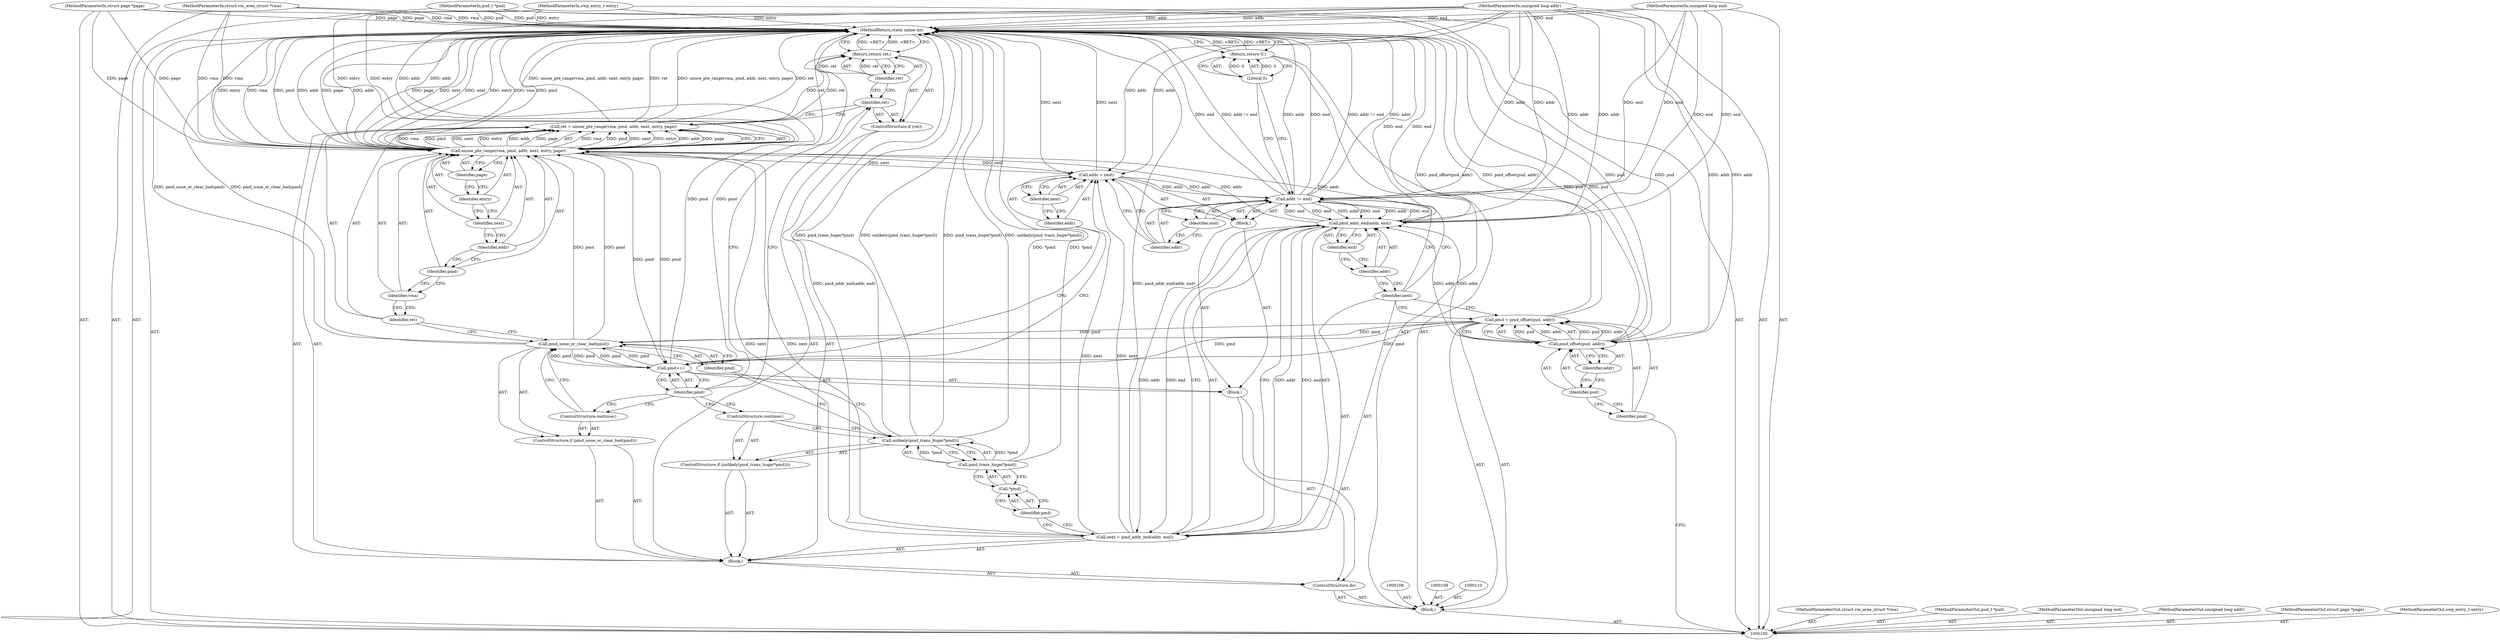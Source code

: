 digraph "1_linux_4a1d704194a441bf83c636004a479e01360ec850_10" {
"1000158" [label="(MethodReturn,static inline int)"];
"1000101" [label="(MethodParameterIn,struct vm_area_struct *vma)"];
"1000219" [label="(MethodParameterOut,struct vm_area_struct *vma)"];
"1000102" [label="(MethodParameterIn,pud_t *pud)"];
"1000220" [label="(MethodParameterOut,pud_t *pud)"];
"1000116" [label="(ControlStructure,do)"];
"1000117" [label="(Block,)"];
"1000120" [label="(Call,pmd_addr_end(addr, end))"];
"1000121" [label="(Identifier,addr)"];
"1000122" [label="(Identifier,end)"];
"1000118" [label="(Call,next = pmd_addr_end(addr, end))"];
"1000119" [label="(Identifier,next)"];
"1000125" [label="(Call,pmd_trans_huge(*pmd))"];
"1000123" [label="(ControlStructure,if (unlikely(pmd_trans_huge(*pmd))))"];
"1000126" [label="(Call,*pmd)"];
"1000127" [label="(Identifier,pmd)"];
"1000124" [label="(Call,unlikely(pmd_trans_huge(*pmd)))"];
"1000128" [label="(ControlStructure,continue;)"];
"1000129" [label="(ControlStructure,if (pmd_none_or_clear_bad(pmd)))"];
"1000131" [label="(Identifier,pmd)"];
"1000130" [label="(Call,pmd_none_or_clear_bad(pmd))"];
"1000132" [label="(ControlStructure,continue;)"];
"1000136" [label="(Identifier,vma)"];
"1000133" [label="(Call,ret = unuse_pte_range(vma, pmd, addr, next, entry, page))"];
"1000134" [label="(Identifier,ret)"];
"1000137" [label="(Identifier,pmd)"];
"1000138" [label="(Identifier,addr)"];
"1000139" [label="(Identifier,next)"];
"1000140" [label="(Identifier,entry)"];
"1000141" [label="(Identifier,page)"];
"1000135" [label="(Call,unuse_pte_range(vma, pmd, addr, next, entry, page))"];
"1000142" [label="(ControlStructure,if (ret))"];
"1000143" [label="(Identifier,ret)"];
"1000145" [label="(Identifier,ret)"];
"1000144" [label="(Return,return ret;)"];
"1000146" [label="(Block,)"];
"1000147" [label="(Call,pmd++)"];
"1000148" [label="(Identifier,pmd)"];
"1000149" [label="(Block,)"];
"1000150" [label="(Call,addr = next)"];
"1000151" [label="(Identifier,addr)"];
"1000152" [label="(Identifier,next)"];
"1000153" [label="(Call,addr != end)"];
"1000154" [label="(Identifier,addr)"];
"1000155" [label="(Identifier,end)"];
"1000104" [label="(MethodParameterIn,unsigned long end)"];
"1000222" [label="(MethodParameterOut,unsigned long end)"];
"1000103" [label="(MethodParameterIn,unsigned long addr)"];
"1000221" [label="(MethodParameterOut,unsigned long addr)"];
"1000156" [label="(Return,return 0;)"];
"1000157" [label="(Literal,0)"];
"1000106" [label="(MethodParameterIn,struct page *page)"];
"1000224" [label="(MethodParameterOut,struct page *page)"];
"1000105" [label="(MethodParameterIn,swp_entry_t entry)"];
"1000223" [label="(MethodParameterOut,swp_entry_t entry)"];
"1000107" [label="(Block,)"];
"1000114" [label="(Identifier,pud)"];
"1000111" [label="(Call,pmd = pmd_offset(pud, addr))"];
"1000112" [label="(Identifier,pmd)"];
"1000115" [label="(Identifier,addr)"];
"1000113" [label="(Call,pmd_offset(pud, addr))"];
"1000158" -> "1000100"  [label="AST: "];
"1000158" -> "1000144"  [label="CFG: "];
"1000158" -> "1000156"  [label="CFG: "];
"1000144" -> "1000158"  [label="DDG: <RET>"];
"1000124" -> "1000158"  [label="DDG: pmd_trans_huge(*pmd)"];
"1000124" -> "1000158"  [label="DDG: unlikely(pmd_trans_huge(*pmd))"];
"1000104" -> "1000158"  [label="DDG: end"];
"1000105" -> "1000158"  [label="DDG: entry"];
"1000113" -> "1000158"  [label="DDG: pud"];
"1000147" -> "1000158"  [label="DDG: pmd"];
"1000153" -> "1000158"  [label="DDG: addr != end"];
"1000153" -> "1000158"  [label="DDG: addr"];
"1000153" -> "1000158"  [label="DDG: end"];
"1000135" -> "1000158"  [label="DDG: addr"];
"1000135" -> "1000158"  [label="DDG: page"];
"1000135" -> "1000158"  [label="DDG: next"];
"1000135" -> "1000158"  [label="DDG: entry"];
"1000135" -> "1000158"  [label="DDG: vma"];
"1000135" -> "1000158"  [label="DDG: pmd"];
"1000130" -> "1000158"  [label="DDG: pmd_none_or_clear_bad(pmd)"];
"1000125" -> "1000158"  [label="DDG: *pmd"];
"1000150" -> "1000158"  [label="DDG: next"];
"1000103" -> "1000158"  [label="DDG: addr"];
"1000133" -> "1000158"  [label="DDG: ret"];
"1000133" -> "1000158"  [label="DDG: unuse_pte_range(vma, pmd, addr, next, entry, page)"];
"1000102" -> "1000158"  [label="DDG: pud"];
"1000111" -> "1000158"  [label="DDG: pmd_offset(pud, addr)"];
"1000101" -> "1000158"  [label="DDG: vma"];
"1000118" -> "1000158"  [label="DDG: pmd_addr_end(addr, end)"];
"1000120" -> "1000158"  [label="DDG: end"];
"1000106" -> "1000158"  [label="DDG: page"];
"1000156" -> "1000158"  [label="DDG: <RET>"];
"1000101" -> "1000100"  [label="AST: "];
"1000101" -> "1000158"  [label="DDG: vma"];
"1000101" -> "1000135"  [label="DDG: vma"];
"1000219" -> "1000100"  [label="AST: "];
"1000102" -> "1000100"  [label="AST: "];
"1000102" -> "1000158"  [label="DDG: pud"];
"1000102" -> "1000113"  [label="DDG: pud"];
"1000220" -> "1000100"  [label="AST: "];
"1000116" -> "1000107"  [label="AST: "];
"1000117" -> "1000116"  [label="AST: "];
"1000146" -> "1000116"  [label="AST: "];
"1000117" -> "1000116"  [label="AST: "];
"1000118" -> "1000117"  [label="AST: "];
"1000123" -> "1000117"  [label="AST: "];
"1000129" -> "1000117"  [label="AST: "];
"1000133" -> "1000117"  [label="AST: "];
"1000142" -> "1000117"  [label="AST: "];
"1000120" -> "1000118"  [label="AST: "];
"1000120" -> "1000122"  [label="CFG: "];
"1000121" -> "1000120"  [label="AST: "];
"1000122" -> "1000120"  [label="AST: "];
"1000118" -> "1000120"  [label="CFG: "];
"1000120" -> "1000158"  [label="DDG: end"];
"1000120" -> "1000118"  [label="DDG: addr"];
"1000120" -> "1000118"  [label="DDG: end"];
"1000113" -> "1000120"  [label="DDG: addr"];
"1000153" -> "1000120"  [label="DDG: addr"];
"1000153" -> "1000120"  [label="DDG: end"];
"1000103" -> "1000120"  [label="DDG: addr"];
"1000104" -> "1000120"  [label="DDG: end"];
"1000120" -> "1000135"  [label="DDG: addr"];
"1000120" -> "1000153"  [label="DDG: end"];
"1000121" -> "1000120"  [label="AST: "];
"1000121" -> "1000119"  [label="CFG: "];
"1000122" -> "1000121"  [label="CFG: "];
"1000122" -> "1000120"  [label="AST: "];
"1000122" -> "1000121"  [label="CFG: "];
"1000120" -> "1000122"  [label="CFG: "];
"1000118" -> "1000117"  [label="AST: "];
"1000118" -> "1000120"  [label="CFG: "];
"1000119" -> "1000118"  [label="AST: "];
"1000120" -> "1000118"  [label="AST: "];
"1000127" -> "1000118"  [label="CFG: "];
"1000118" -> "1000158"  [label="DDG: pmd_addr_end(addr, end)"];
"1000120" -> "1000118"  [label="DDG: addr"];
"1000120" -> "1000118"  [label="DDG: end"];
"1000118" -> "1000135"  [label="DDG: next"];
"1000118" -> "1000150"  [label="DDG: next"];
"1000119" -> "1000118"  [label="AST: "];
"1000119" -> "1000153"  [label="CFG: "];
"1000119" -> "1000111"  [label="CFG: "];
"1000121" -> "1000119"  [label="CFG: "];
"1000125" -> "1000124"  [label="AST: "];
"1000125" -> "1000126"  [label="CFG: "];
"1000126" -> "1000125"  [label="AST: "];
"1000124" -> "1000125"  [label="CFG: "];
"1000125" -> "1000158"  [label="DDG: *pmd"];
"1000125" -> "1000124"  [label="DDG: *pmd"];
"1000123" -> "1000117"  [label="AST: "];
"1000124" -> "1000123"  [label="AST: "];
"1000128" -> "1000123"  [label="AST: "];
"1000126" -> "1000125"  [label="AST: "];
"1000126" -> "1000127"  [label="CFG: "];
"1000127" -> "1000126"  [label="AST: "];
"1000125" -> "1000126"  [label="CFG: "];
"1000127" -> "1000126"  [label="AST: "];
"1000127" -> "1000118"  [label="CFG: "];
"1000126" -> "1000127"  [label="CFG: "];
"1000124" -> "1000123"  [label="AST: "];
"1000124" -> "1000125"  [label="CFG: "];
"1000125" -> "1000124"  [label="AST: "];
"1000128" -> "1000124"  [label="CFG: "];
"1000131" -> "1000124"  [label="CFG: "];
"1000124" -> "1000158"  [label="DDG: pmd_trans_huge(*pmd)"];
"1000124" -> "1000158"  [label="DDG: unlikely(pmd_trans_huge(*pmd))"];
"1000125" -> "1000124"  [label="DDG: *pmd"];
"1000128" -> "1000123"  [label="AST: "];
"1000128" -> "1000124"  [label="CFG: "];
"1000148" -> "1000128"  [label="CFG: "];
"1000129" -> "1000117"  [label="AST: "];
"1000130" -> "1000129"  [label="AST: "];
"1000132" -> "1000129"  [label="AST: "];
"1000131" -> "1000130"  [label="AST: "];
"1000131" -> "1000124"  [label="CFG: "];
"1000130" -> "1000131"  [label="CFG: "];
"1000130" -> "1000129"  [label="AST: "];
"1000130" -> "1000131"  [label="CFG: "];
"1000131" -> "1000130"  [label="AST: "];
"1000132" -> "1000130"  [label="CFG: "];
"1000134" -> "1000130"  [label="CFG: "];
"1000130" -> "1000158"  [label="DDG: pmd_none_or_clear_bad(pmd)"];
"1000147" -> "1000130"  [label="DDG: pmd"];
"1000111" -> "1000130"  [label="DDG: pmd"];
"1000130" -> "1000135"  [label="DDG: pmd"];
"1000130" -> "1000147"  [label="DDG: pmd"];
"1000132" -> "1000129"  [label="AST: "];
"1000132" -> "1000130"  [label="CFG: "];
"1000148" -> "1000132"  [label="CFG: "];
"1000136" -> "1000135"  [label="AST: "];
"1000136" -> "1000134"  [label="CFG: "];
"1000137" -> "1000136"  [label="CFG: "];
"1000133" -> "1000117"  [label="AST: "];
"1000133" -> "1000135"  [label="CFG: "];
"1000134" -> "1000133"  [label="AST: "];
"1000135" -> "1000133"  [label="AST: "];
"1000143" -> "1000133"  [label="CFG: "];
"1000133" -> "1000158"  [label="DDG: ret"];
"1000133" -> "1000158"  [label="DDG: unuse_pte_range(vma, pmd, addr, next, entry, page)"];
"1000135" -> "1000133"  [label="DDG: vma"];
"1000135" -> "1000133"  [label="DDG: pmd"];
"1000135" -> "1000133"  [label="DDG: next"];
"1000135" -> "1000133"  [label="DDG: entry"];
"1000135" -> "1000133"  [label="DDG: addr"];
"1000135" -> "1000133"  [label="DDG: page"];
"1000133" -> "1000144"  [label="DDG: ret"];
"1000134" -> "1000133"  [label="AST: "];
"1000134" -> "1000130"  [label="CFG: "];
"1000136" -> "1000134"  [label="CFG: "];
"1000137" -> "1000135"  [label="AST: "];
"1000137" -> "1000136"  [label="CFG: "];
"1000138" -> "1000137"  [label="CFG: "];
"1000138" -> "1000135"  [label="AST: "];
"1000138" -> "1000137"  [label="CFG: "];
"1000139" -> "1000138"  [label="CFG: "];
"1000139" -> "1000135"  [label="AST: "];
"1000139" -> "1000138"  [label="CFG: "];
"1000140" -> "1000139"  [label="CFG: "];
"1000140" -> "1000135"  [label="AST: "];
"1000140" -> "1000139"  [label="CFG: "];
"1000141" -> "1000140"  [label="CFG: "];
"1000141" -> "1000135"  [label="AST: "];
"1000141" -> "1000140"  [label="CFG: "];
"1000135" -> "1000141"  [label="CFG: "];
"1000135" -> "1000133"  [label="AST: "];
"1000135" -> "1000141"  [label="CFG: "];
"1000136" -> "1000135"  [label="AST: "];
"1000137" -> "1000135"  [label="AST: "];
"1000138" -> "1000135"  [label="AST: "];
"1000139" -> "1000135"  [label="AST: "];
"1000140" -> "1000135"  [label="AST: "];
"1000141" -> "1000135"  [label="AST: "];
"1000133" -> "1000135"  [label="CFG: "];
"1000135" -> "1000158"  [label="DDG: addr"];
"1000135" -> "1000158"  [label="DDG: page"];
"1000135" -> "1000158"  [label="DDG: next"];
"1000135" -> "1000158"  [label="DDG: entry"];
"1000135" -> "1000158"  [label="DDG: vma"];
"1000135" -> "1000158"  [label="DDG: pmd"];
"1000135" -> "1000133"  [label="DDG: vma"];
"1000135" -> "1000133"  [label="DDG: pmd"];
"1000135" -> "1000133"  [label="DDG: next"];
"1000135" -> "1000133"  [label="DDG: entry"];
"1000135" -> "1000133"  [label="DDG: addr"];
"1000135" -> "1000133"  [label="DDG: page"];
"1000101" -> "1000135"  [label="DDG: vma"];
"1000130" -> "1000135"  [label="DDG: pmd"];
"1000120" -> "1000135"  [label="DDG: addr"];
"1000103" -> "1000135"  [label="DDG: addr"];
"1000118" -> "1000135"  [label="DDG: next"];
"1000105" -> "1000135"  [label="DDG: entry"];
"1000106" -> "1000135"  [label="DDG: page"];
"1000135" -> "1000147"  [label="DDG: pmd"];
"1000135" -> "1000150"  [label="DDG: next"];
"1000142" -> "1000117"  [label="AST: "];
"1000143" -> "1000142"  [label="AST: "];
"1000144" -> "1000142"  [label="AST: "];
"1000143" -> "1000142"  [label="AST: "];
"1000143" -> "1000133"  [label="CFG: "];
"1000148" -> "1000143"  [label="CFG: "];
"1000145" -> "1000143"  [label="CFG: "];
"1000145" -> "1000144"  [label="AST: "];
"1000145" -> "1000143"  [label="CFG: "];
"1000144" -> "1000145"  [label="CFG: "];
"1000145" -> "1000144"  [label="DDG: ret"];
"1000144" -> "1000142"  [label="AST: "];
"1000144" -> "1000145"  [label="CFG: "];
"1000145" -> "1000144"  [label="AST: "];
"1000158" -> "1000144"  [label="CFG: "];
"1000144" -> "1000158"  [label="DDG: <RET>"];
"1000145" -> "1000144"  [label="DDG: ret"];
"1000133" -> "1000144"  [label="DDG: ret"];
"1000146" -> "1000116"  [label="AST: "];
"1000147" -> "1000146"  [label="AST: "];
"1000149" -> "1000146"  [label="AST: "];
"1000147" -> "1000146"  [label="AST: "];
"1000147" -> "1000148"  [label="CFG: "];
"1000148" -> "1000147"  [label="AST: "];
"1000151" -> "1000147"  [label="CFG: "];
"1000147" -> "1000158"  [label="DDG: pmd"];
"1000147" -> "1000130"  [label="DDG: pmd"];
"1000111" -> "1000147"  [label="DDG: pmd"];
"1000135" -> "1000147"  [label="DDG: pmd"];
"1000130" -> "1000147"  [label="DDG: pmd"];
"1000148" -> "1000147"  [label="AST: "];
"1000148" -> "1000128"  [label="CFG: "];
"1000148" -> "1000132"  [label="CFG: "];
"1000148" -> "1000143"  [label="CFG: "];
"1000147" -> "1000148"  [label="CFG: "];
"1000149" -> "1000146"  [label="AST: "];
"1000150" -> "1000149"  [label="AST: "];
"1000153" -> "1000149"  [label="AST: "];
"1000150" -> "1000149"  [label="AST: "];
"1000150" -> "1000152"  [label="CFG: "];
"1000151" -> "1000150"  [label="AST: "];
"1000152" -> "1000150"  [label="AST: "];
"1000154" -> "1000150"  [label="CFG: "];
"1000150" -> "1000158"  [label="DDG: next"];
"1000135" -> "1000150"  [label="DDG: next"];
"1000118" -> "1000150"  [label="DDG: next"];
"1000103" -> "1000150"  [label="DDG: addr"];
"1000150" -> "1000153"  [label="DDG: addr"];
"1000151" -> "1000150"  [label="AST: "];
"1000151" -> "1000147"  [label="CFG: "];
"1000152" -> "1000151"  [label="CFG: "];
"1000152" -> "1000150"  [label="AST: "];
"1000152" -> "1000151"  [label="CFG: "];
"1000150" -> "1000152"  [label="CFG: "];
"1000153" -> "1000149"  [label="AST: "];
"1000153" -> "1000155"  [label="CFG: "];
"1000154" -> "1000153"  [label="AST: "];
"1000155" -> "1000153"  [label="AST: "];
"1000119" -> "1000153"  [label="CFG: "];
"1000157" -> "1000153"  [label="CFG: "];
"1000153" -> "1000158"  [label="DDG: addr != end"];
"1000153" -> "1000158"  [label="DDG: addr"];
"1000153" -> "1000158"  [label="DDG: end"];
"1000153" -> "1000120"  [label="DDG: addr"];
"1000153" -> "1000120"  [label="DDG: end"];
"1000150" -> "1000153"  [label="DDG: addr"];
"1000103" -> "1000153"  [label="DDG: addr"];
"1000120" -> "1000153"  [label="DDG: end"];
"1000104" -> "1000153"  [label="DDG: end"];
"1000154" -> "1000153"  [label="AST: "];
"1000154" -> "1000150"  [label="CFG: "];
"1000155" -> "1000154"  [label="CFG: "];
"1000155" -> "1000153"  [label="AST: "];
"1000155" -> "1000154"  [label="CFG: "];
"1000153" -> "1000155"  [label="CFG: "];
"1000104" -> "1000100"  [label="AST: "];
"1000104" -> "1000158"  [label="DDG: end"];
"1000104" -> "1000120"  [label="DDG: end"];
"1000104" -> "1000153"  [label="DDG: end"];
"1000222" -> "1000100"  [label="AST: "];
"1000103" -> "1000100"  [label="AST: "];
"1000103" -> "1000158"  [label="DDG: addr"];
"1000103" -> "1000113"  [label="DDG: addr"];
"1000103" -> "1000120"  [label="DDG: addr"];
"1000103" -> "1000135"  [label="DDG: addr"];
"1000103" -> "1000150"  [label="DDG: addr"];
"1000103" -> "1000153"  [label="DDG: addr"];
"1000221" -> "1000100"  [label="AST: "];
"1000156" -> "1000107"  [label="AST: "];
"1000156" -> "1000157"  [label="CFG: "];
"1000157" -> "1000156"  [label="AST: "];
"1000158" -> "1000156"  [label="CFG: "];
"1000156" -> "1000158"  [label="DDG: <RET>"];
"1000157" -> "1000156"  [label="DDG: 0"];
"1000157" -> "1000156"  [label="AST: "];
"1000157" -> "1000153"  [label="CFG: "];
"1000156" -> "1000157"  [label="CFG: "];
"1000157" -> "1000156"  [label="DDG: 0"];
"1000106" -> "1000100"  [label="AST: "];
"1000106" -> "1000158"  [label="DDG: page"];
"1000106" -> "1000135"  [label="DDG: page"];
"1000224" -> "1000100"  [label="AST: "];
"1000105" -> "1000100"  [label="AST: "];
"1000105" -> "1000158"  [label="DDG: entry"];
"1000105" -> "1000135"  [label="DDG: entry"];
"1000223" -> "1000100"  [label="AST: "];
"1000107" -> "1000100"  [label="AST: "];
"1000108" -> "1000107"  [label="AST: "];
"1000109" -> "1000107"  [label="AST: "];
"1000110" -> "1000107"  [label="AST: "];
"1000111" -> "1000107"  [label="AST: "];
"1000116" -> "1000107"  [label="AST: "];
"1000156" -> "1000107"  [label="AST: "];
"1000114" -> "1000113"  [label="AST: "];
"1000114" -> "1000112"  [label="CFG: "];
"1000115" -> "1000114"  [label="CFG: "];
"1000111" -> "1000107"  [label="AST: "];
"1000111" -> "1000113"  [label="CFG: "];
"1000112" -> "1000111"  [label="AST: "];
"1000113" -> "1000111"  [label="AST: "];
"1000119" -> "1000111"  [label="CFG: "];
"1000111" -> "1000158"  [label="DDG: pmd_offset(pud, addr)"];
"1000113" -> "1000111"  [label="DDG: pud"];
"1000113" -> "1000111"  [label="DDG: addr"];
"1000111" -> "1000130"  [label="DDG: pmd"];
"1000111" -> "1000147"  [label="DDG: pmd"];
"1000112" -> "1000111"  [label="AST: "];
"1000112" -> "1000100"  [label="CFG: "];
"1000114" -> "1000112"  [label="CFG: "];
"1000115" -> "1000113"  [label="AST: "];
"1000115" -> "1000114"  [label="CFG: "];
"1000113" -> "1000115"  [label="CFG: "];
"1000113" -> "1000111"  [label="AST: "];
"1000113" -> "1000115"  [label="CFG: "];
"1000114" -> "1000113"  [label="AST: "];
"1000115" -> "1000113"  [label="AST: "];
"1000111" -> "1000113"  [label="CFG: "];
"1000113" -> "1000158"  [label="DDG: pud"];
"1000113" -> "1000111"  [label="DDG: pud"];
"1000113" -> "1000111"  [label="DDG: addr"];
"1000102" -> "1000113"  [label="DDG: pud"];
"1000103" -> "1000113"  [label="DDG: addr"];
"1000113" -> "1000120"  [label="DDG: addr"];
}
